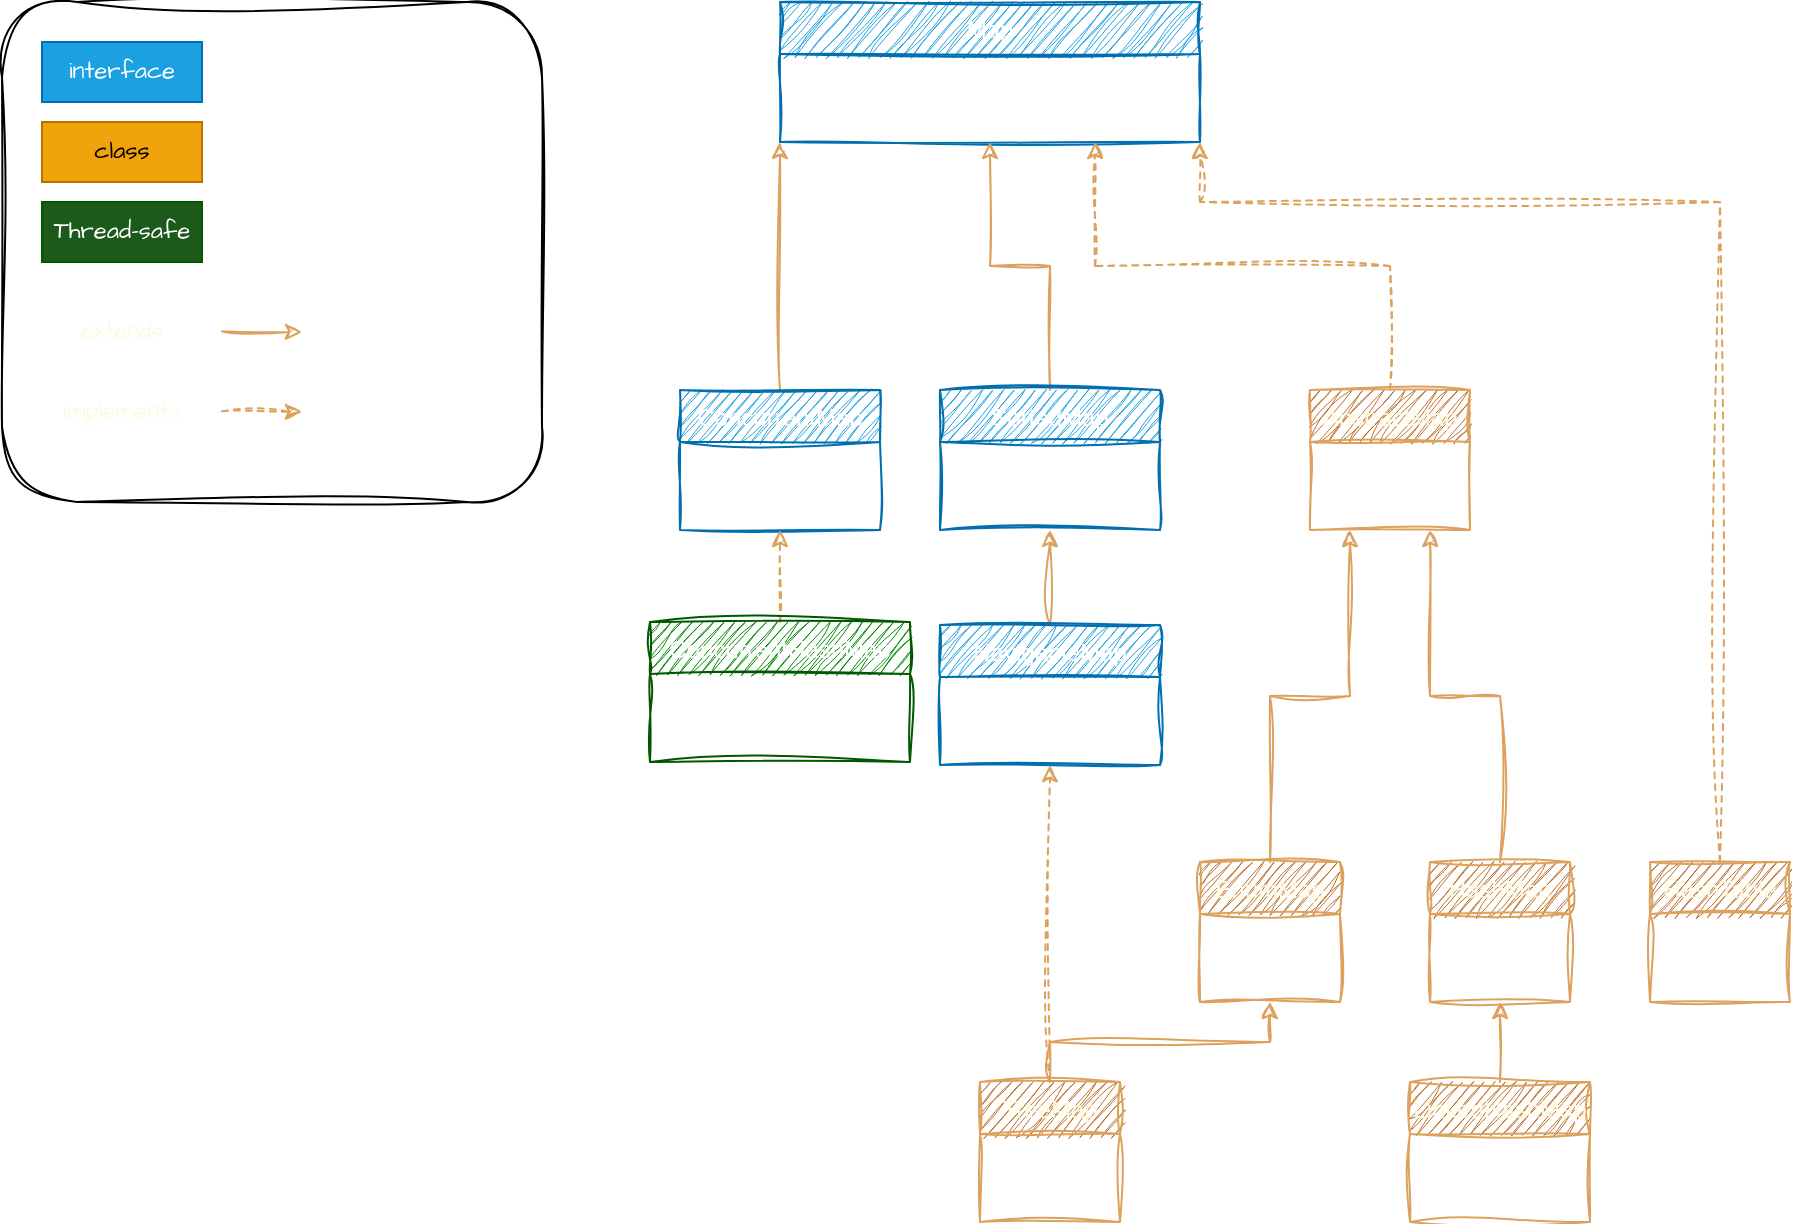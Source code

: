 <mxfile version="24.7.5">
  <diagram id="C5RBs43oDa-KdzZeNtuy" name="Page-1">
    <mxGraphModel dx="743" dy="562" grid="1" gridSize="10" guides="1" tooltips="1" connect="1" arrows="1" fold="1" page="1" pageScale="1" pageWidth="827" pageHeight="1169" math="0" shadow="0">
      <root>
        <mxCell id="WIyWlLk6GJQsqaUBKTNV-0" />
        <mxCell id="WIyWlLk6GJQsqaUBKTNV-1" parent="WIyWlLk6GJQsqaUBKTNV-0" />
        <mxCell id="A1g34iQjqWM-VdkJGTMB-85" style="edgeStyle=orthogonalEdgeStyle;rounded=0;sketch=1;hachureGap=4;jiggle=2;curveFitting=1;orthogonalLoop=1;jettySize=auto;html=1;strokeColor=#DDA15E;fontFamily=Architects Daughter;fontSource=https%3A%2F%2Ffonts.googleapis.com%2Fcss%3Ffamily%3DArchitects%2BDaughter;fontColor=#FEFAE0;fillColor=#BC6C25;entryX=0;entryY=1;entryDx=0;entryDy=0;" parent="WIyWlLk6GJQsqaUBKTNV-1" source="A1g34iQjqWM-VdkJGTMB-81" target="A1g34iQjqWM-VdkJGTMB-84" edge="1">
          <mxGeometry relative="1" as="geometry">
            <mxPoint x="445" y="180" as="targetPoint" />
          </mxGeometry>
        </mxCell>
        <mxCell id="A1g34iQjqWM-VdkJGTMB-81" value="ConcurrentMap" style="swimlane;fontStyle=0;align=center;verticalAlign=top;childLayout=stackLayout;horizontal=1;startSize=26;horizontalStack=0;resizeParent=1;resizeLast=0;collapsible=1;marginBottom=0;rounded=0;shadow=0;strokeWidth=1;sketch=1;curveFitting=1;jiggle=2;labelBackgroundColor=none;fillColor=#1ba1e2;strokeColor=#006EAF;fontColor=#ffffff;" parent="WIyWlLk6GJQsqaUBKTNV-1" vertex="1">
          <mxGeometry x="355" y="234" width="100" height="70" as="geometry">
            <mxRectangle x="340" y="380" width="170" height="26" as="alternateBounds" />
          </mxGeometry>
        </mxCell>
        <mxCell id="A1g34iQjqWM-VdkJGTMB-83" style="edgeStyle=orthogonalEdgeStyle;rounded=0;sketch=1;hachureGap=4;jiggle=2;curveFitting=1;orthogonalLoop=1;jettySize=auto;html=1;entryX=0.5;entryY=1;entryDx=0;entryDy=0;strokeColor=#DDA15E;fontFamily=Architects Daughter;fontSource=https%3A%2F%2Ffonts.googleapis.com%2Fcss%3Ffamily%3DArchitects%2BDaughter;fontColor=#FEFAE0;fillColor=#BC6C25;dashed=1;" parent="WIyWlLk6GJQsqaUBKTNV-1" source="A1g34iQjqWM-VdkJGTMB-82" target="A1g34iQjqWM-VdkJGTMB-81" edge="1">
          <mxGeometry relative="1" as="geometry" />
        </mxCell>
        <mxCell id="A1g34iQjqWM-VdkJGTMB-82" value="ConcurrentHashMap" style="swimlane;fontStyle=0;align=center;verticalAlign=top;childLayout=stackLayout;horizontal=1;startSize=26;horizontalStack=0;resizeParent=1;resizeLast=0;collapsible=1;marginBottom=0;rounded=0;shadow=0;strokeWidth=1;sketch=1;curveFitting=1;jiggle=2;labelBackgroundColor=none;fillColor=#008a00;strokeColor=#005700;fontColor=#ffffff;" parent="WIyWlLk6GJQsqaUBKTNV-1" vertex="1">
          <mxGeometry x="340" y="350" width="130" height="70" as="geometry">
            <mxRectangle x="340" y="380" width="170" height="26" as="alternateBounds" />
          </mxGeometry>
        </mxCell>
        <mxCell id="A1g34iQjqWM-VdkJGTMB-84" value="Map" style="swimlane;fontStyle=0;align=center;verticalAlign=top;childLayout=stackLayout;horizontal=1;startSize=26;horizontalStack=0;resizeParent=1;resizeLast=0;collapsible=1;marginBottom=0;rounded=0;shadow=0;strokeWidth=1;sketch=1;curveFitting=1;jiggle=2;labelBackgroundColor=none;fillColor=#1ba1e2;strokeColor=#006EAF;fontColor=#ffffff;" parent="WIyWlLk6GJQsqaUBKTNV-1" vertex="1">
          <mxGeometry x="405" y="40" width="210" height="70" as="geometry">
            <mxRectangle x="340" y="380" width="170" height="26" as="alternateBounds" />
          </mxGeometry>
        </mxCell>
        <mxCell id="A1g34iQjqWM-VdkJGTMB-87" style="edgeStyle=orthogonalEdgeStyle;rounded=0;sketch=1;hachureGap=4;jiggle=2;curveFitting=1;orthogonalLoop=1;jettySize=auto;html=1;entryX=0.5;entryY=1;entryDx=0;entryDy=0;strokeColor=#DDA15E;fontFamily=Architects Daughter;fontSource=https%3A%2F%2Ffonts.googleapis.com%2Fcss%3Ffamily%3DArchitects%2BDaughter;fontColor=#FEFAE0;fillColor=#BC6C25;" parent="WIyWlLk6GJQsqaUBKTNV-1" source="A1g34iQjqWM-VdkJGTMB-86" target="A1g34iQjqWM-VdkJGTMB-84" edge="1">
          <mxGeometry relative="1" as="geometry" />
        </mxCell>
        <mxCell id="A1g34iQjqWM-VdkJGTMB-86" value="SortedMap" style="swimlane;fontStyle=0;align=center;verticalAlign=top;childLayout=stackLayout;horizontal=1;startSize=26;horizontalStack=0;resizeParent=1;resizeLast=0;collapsible=1;marginBottom=0;rounded=0;shadow=0;strokeWidth=1;sketch=1;curveFitting=1;jiggle=2;labelBackgroundColor=none;fillColor=#1ba1e2;strokeColor=#006EAF;fontColor=#ffffff;" parent="WIyWlLk6GJQsqaUBKTNV-1" vertex="1">
          <mxGeometry x="485" y="234" width="110" height="70" as="geometry">
            <mxRectangle x="340" y="380" width="170" height="26" as="alternateBounds" />
          </mxGeometry>
        </mxCell>
        <mxCell id="A1g34iQjqWM-VdkJGTMB-92" style="edgeStyle=orthogonalEdgeStyle;rounded=0;sketch=1;hachureGap=4;jiggle=2;curveFitting=1;orthogonalLoop=1;jettySize=auto;html=1;entryX=0.5;entryY=1;entryDx=0;entryDy=0;strokeColor=#DDA15E;fontFamily=Architects Daughter;fontSource=https%3A%2F%2Ffonts.googleapis.com%2Fcss%3Ffamily%3DArchitects%2BDaughter;fontColor=#FEFAE0;fillColor=#BC6C25;" parent="WIyWlLk6GJQsqaUBKTNV-1" source="A1g34iQjqWM-VdkJGTMB-91" target="A1g34iQjqWM-VdkJGTMB-86" edge="1">
          <mxGeometry relative="1" as="geometry" />
        </mxCell>
        <mxCell id="A1g34iQjqWM-VdkJGTMB-91" value="NavigableMap" style="swimlane;fontStyle=0;align=center;verticalAlign=top;childLayout=stackLayout;horizontal=1;startSize=26;horizontalStack=0;resizeParent=1;resizeLast=0;collapsible=1;marginBottom=0;rounded=0;shadow=0;strokeWidth=1;sketch=1;curveFitting=1;jiggle=2;labelBackgroundColor=none;fillColor=#1ba1e2;strokeColor=#006EAF;fontColor=#ffffff;" parent="WIyWlLk6GJQsqaUBKTNV-1" vertex="1">
          <mxGeometry x="485" y="351.5" width="110" height="70" as="geometry">
            <mxRectangle x="340" y="380" width="170" height="26" as="alternateBounds" />
          </mxGeometry>
        </mxCell>
        <mxCell id="A1g34iQjqWM-VdkJGTMB-95" style="edgeStyle=orthogonalEdgeStyle;rounded=0;sketch=1;hachureGap=4;jiggle=2;curveFitting=1;orthogonalLoop=1;jettySize=auto;html=1;entryX=0.5;entryY=1;entryDx=0;entryDy=0;strokeColor=#DDA15E;fontFamily=Architects Daughter;fontSource=https%3A%2F%2Ffonts.googleapis.com%2Fcss%3Ffamily%3DArchitects%2BDaughter;fontColor=#FEFAE0;fillColor=#BC6C25;dashed=1;" parent="WIyWlLk6GJQsqaUBKTNV-1" source="A1g34iQjqWM-VdkJGTMB-93" target="A1g34iQjqWM-VdkJGTMB-91" edge="1">
          <mxGeometry relative="1" as="geometry" />
        </mxCell>
        <mxCell id="A1g34iQjqWM-VdkJGTMB-93" value="TreeMap" style="swimlane;fontStyle=0;align=center;verticalAlign=top;childLayout=stackLayout;horizontal=1;startSize=26;horizontalStack=0;resizeParent=1;resizeLast=0;collapsible=1;marginBottom=0;rounded=0;shadow=0;strokeWidth=1;sketch=1;curveFitting=1;jiggle=2;labelBackgroundColor=none;fillColor=#BC6C25;strokeColor=#DDA15E;fontColor=#FEFAE0;" parent="WIyWlLk6GJQsqaUBKTNV-1" vertex="1">
          <mxGeometry x="505" y="580" width="70" height="70" as="geometry">
            <mxRectangle x="130" y="380" width="160" height="26" as="alternateBounds" />
          </mxGeometry>
        </mxCell>
        <mxCell id="A1g34iQjqWM-VdkJGTMB-97" value="Thread-safe" style="text;html=1;align=center;verticalAlign=middle;whiteSpace=wrap;rounded=0;fontFamily=Architects Daughter;fontSource=https%3A%2F%2Ffonts.googleapis.com%2Fcss%3Ffamily%3DArchitects%2BDaughter;fontColor=#ffffff;fillColor=#1c5a1c;strokeColor=#005700;" parent="WIyWlLk6GJQsqaUBKTNV-1" vertex="1">
          <mxGeometry x="36" y="140" width="80" height="30" as="geometry" />
        </mxCell>
        <mxCell id="A1g34iQjqWM-VdkJGTMB-98" value="" style="rounded=1;whiteSpace=wrap;html=1;sketch=1;hachureGap=4;jiggle=2;curveFitting=1;fontFamily=Architects Daughter;fontSource=https%3A%2F%2Ffonts.googleapis.com%2Fcss%3Ffamily%3DArchitects%2BDaughter;fillColor=none;" parent="WIyWlLk6GJQsqaUBKTNV-1" vertex="1">
          <mxGeometry x="16" y="40" width="270" height="250" as="geometry" />
        </mxCell>
        <mxCell id="A1g34iQjqWM-VdkJGTMB-99" value="" style="endArrow=classic;html=1;rounded=0;sketch=1;hachureGap=4;jiggle=2;curveFitting=1;strokeColor=#DDA15E;fontFamily=Architects Daughter;fontSource=https%3A%2F%2Ffonts.googleapis.com%2Fcss%3Ffamily%3DArchitects%2BDaughter;fontColor=#FEFAE0;fillColor=#BC6C25;" parent="WIyWlLk6GJQsqaUBKTNV-1" edge="1">
          <mxGeometry width="50" height="50" relative="1" as="geometry">
            <mxPoint x="126" y="204.63" as="sourcePoint" />
            <mxPoint x="166" y="205" as="targetPoint" />
          </mxGeometry>
        </mxCell>
        <mxCell id="A1g34iQjqWM-VdkJGTMB-100" value="extends" style="text;html=1;align=center;verticalAlign=middle;whiteSpace=wrap;rounded=0;fontFamily=Architects Daughter;fontSource=https%3A%2F%2Ffonts.googleapis.com%2Fcss%3Ffamily%3DArchitects%2BDaughter;fontColor=#FEFAE0;" parent="WIyWlLk6GJQsqaUBKTNV-1" vertex="1">
          <mxGeometry x="46" y="190" width="60" height="30" as="geometry" />
        </mxCell>
        <mxCell id="A1g34iQjqWM-VdkJGTMB-101" value="" style="endArrow=classic;html=1;rounded=0;sketch=1;hachureGap=4;jiggle=2;curveFitting=1;strokeColor=#DDA15E;fontFamily=Architects Daughter;fontSource=https%3A%2F%2Ffonts.googleapis.com%2Fcss%3Ffamily%3DArchitects%2BDaughter;fontColor=#FEFAE0;fillColor=#BC6C25;dashed=1;" parent="WIyWlLk6GJQsqaUBKTNV-1" edge="1">
          <mxGeometry width="50" height="50" relative="1" as="geometry">
            <mxPoint x="126" y="244.63" as="sourcePoint" />
            <mxPoint x="166" y="245" as="targetPoint" />
          </mxGeometry>
        </mxCell>
        <mxCell id="A1g34iQjqWM-VdkJGTMB-102" value="implements" style="text;html=1;align=center;verticalAlign=middle;whiteSpace=wrap;rounded=0;fontFamily=Architects Daughter;fontSource=https%3A%2F%2Ffonts.googleapis.com%2Fcss%3Ffamily%3DArchitects%2BDaughter;fontColor=#FEFAE0;" parent="WIyWlLk6GJQsqaUBKTNV-1" vertex="1">
          <mxGeometry x="46" y="230" width="60" height="30" as="geometry" />
        </mxCell>
        <mxCell id="A1g34iQjqWM-VdkJGTMB-103" value="interface" style="text;html=1;align=center;verticalAlign=middle;whiteSpace=wrap;rounded=0;fontFamily=Architects Daughter;fontSource=https%3A%2F%2Ffonts.googleapis.com%2Fcss%3Ffamily%3DArchitects%2BDaughter;fontColor=#ffffff;fillColor=#1ba1e2;strokeColor=#006EAF;" parent="WIyWlLk6GJQsqaUBKTNV-1" vertex="1">
          <mxGeometry x="36" y="60" width="80" height="30" as="geometry" />
        </mxCell>
        <mxCell id="A1g34iQjqWM-VdkJGTMB-104" value="class" style="text;html=1;align=center;verticalAlign=middle;whiteSpace=wrap;rounded=0;fontFamily=Architects Daughter;fontSource=https%3A%2F%2Ffonts.googleapis.com%2Fcss%3Ffamily%3DArchitects%2BDaughter;fontColor=#000000;fillColor=#f0a30a;strokeColor=#BD7000;" parent="WIyWlLk6GJQsqaUBKTNV-1" vertex="1">
          <mxGeometry x="36" y="100" width="80" height="30" as="geometry" />
        </mxCell>
        <mxCell id="7ESnrGHW8ui7Qaidr_ef-0" value="AbstractMap" style="swimlane;fontStyle=0;align=center;verticalAlign=top;childLayout=stackLayout;horizontal=1;startSize=26;horizontalStack=0;resizeParent=1;resizeLast=0;collapsible=1;marginBottom=0;rounded=0;shadow=0;strokeWidth=1;sketch=1;curveFitting=1;jiggle=2;labelBackgroundColor=none;fillColor=#BC6C25;strokeColor=#DDA15E;fontColor=#FEFAE0;" parent="WIyWlLk6GJQsqaUBKTNV-1" vertex="1">
          <mxGeometry x="670" y="234" width="80" height="70" as="geometry">
            <mxRectangle x="130" y="380" width="160" height="26" as="alternateBounds" />
          </mxGeometry>
        </mxCell>
        <mxCell id="7ESnrGHW8ui7Qaidr_ef-3" style="edgeStyle=orthogonalEdgeStyle;rounded=0;sketch=1;hachureGap=4;jiggle=2;curveFitting=1;orthogonalLoop=1;jettySize=auto;html=1;entryX=0.75;entryY=1;entryDx=0;entryDy=0;strokeColor=#DDA15E;fontFamily=Architects Daughter;fontSource=https%3A%2F%2Ffonts.googleapis.com%2Fcss%3Ffamily%3DArchitects%2BDaughter;fontColor=#FEFAE0;fillColor=#BC6C25;exitX=0.5;exitY=0;exitDx=0;exitDy=0;dashed=1;" parent="WIyWlLk6GJQsqaUBKTNV-1" source="7ESnrGHW8ui7Qaidr_ef-0" target="A1g34iQjqWM-VdkJGTMB-84" edge="1">
          <mxGeometry relative="1" as="geometry">
            <mxPoint x="740" y="233.5" as="sourcePoint" />
            <mxPoint x="710" y="139.5" as="targetPoint" />
          </mxGeometry>
        </mxCell>
        <mxCell id="7ESnrGHW8ui7Qaidr_ef-4" value="EnumMap" style="swimlane;fontStyle=0;align=center;verticalAlign=top;childLayout=stackLayout;horizontal=1;startSize=26;horizontalStack=0;resizeParent=1;resizeLast=0;collapsible=1;marginBottom=0;rounded=0;shadow=0;strokeWidth=1;sketch=1;curveFitting=1;jiggle=2;labelBackgroundColor=none;fillColor=#BC6C25;strokeColor=#DDA15E;fontColor=#FEFAE0;" parent="WIyWlLk6GJQsqaUBKTNV-1" vertex="1">
          <mxGeometry x="615" y="470" width="70" height="70" as="geometry">
            <mxRectangle x="130" y="380" width="160" height="26" as="alternateBounds" />
          </mxGeometry>
        </mxCell>
        <mxCell id="7ESnrGHW8ui7Qaidr_ef-5" value="HashMap" style="swimlane;fontStyle=0;align=center;verticalAlign=top;childLayout=stackLayout;horizontal=1;startSize=26;horizontalStack=0;resizeParent=1;resizeLast=0;collapsible=1;marginBottom=0;rounded=0;shadow=0;strokeWidth=1;sketch=1;curveFitting=1;jiggle=2;labelBackgroundColor=none;fillColor=#BC6C25;strokeColor=#DDA15E;fontColor=#FEFAE0;" parent="WIyWlLk6GJQsqaUBKTNV-1" vertex="1">
          <mxGeometry x="730" y="470" width="70" height="70" as="geometry">
            <mxRectangle x="130" y="380" width="160" height="26" as="alternateBounds" />
          </mxGeometry>
        </mxCell>
        <mxCell id="7ESnrGHW8ui7Qaidr_ef-8" style="edgeStyle=orthogonalEdgeStyle;rounded=0;sketch=1;hachureGap=4;jiggle=2;curveFitting=1;orthogonalLoop=1;jettySize=auto;html=1;entryX=0.25;entryY=1;entryDx=0;entryDy=0;strokeColor=#DDA15E;fontFamily=Architects Daughter;fontSource=https%3A%2F%2Ffonts.googleapis.com%2Fcss%3Ffamily%3DArchitects%2BDaughter;fontColor=#FEFAE0;fillColor=#BC6C25;exitX=0.5;exitY=0;exitDx=0;exitDy=0;" parent="WIyWlLk6GJQsqaUBKTNV-1" source="7ESnrGHW8ui7Qaidr_ef-4" target="7ESnrGHW8ui7Qaidr_ef-0" edge="1">
          <mxGeometry relative="1" as="geometry">
            <mxPoint x="550" y="480" as="sourcePoint" />
            <mxPoint x="550" y="432" as="targetPoint" />
          </mxGeometry>
        </mxCell>
        <mxCell id="7ESnrGHW8ui7Qaidr_ef-10" style="edgeStyle=orthogonalEdgeStyle;rounded=0;sketch=1;hachureGap=4;jiggle=2;curveFitting=1;orthogonalLoop=1;jettySize=auto;html=1;entryX=0.75;entryY=1;entryDx=0;entryDy=0;strokeColor=#DDA15E;fontFamily=Architects Daughter;fontSource=https%3A%2F%2Ffonts.googleapis.com%2Fcss%3Ffamily%3DArchitects%2BDaughter;fontColor=#FEFAE0;fillColor=#BC6C25;exitX=0.5;exitY=0;exitDx=0;exitDy=0;" parent="WIyWlLk6GJQsqaUBKTNV-1" source="7ESnrGHW8ui7Qaidr_ef-5" target="7ESnrGHW8ui7Qaidr_ef-0" edge="1">
          <mxGeometry relative="1" as="geometry">
            <mxPoint x="560" y="490" as="sourcePoint" />
            <mxPoint x="560" y="442" as="targetPoint" />
          </mxGeometry>
        </mxCell>
        <mxCell id="OXtRje-EXcxy0yyBctR3-0" value="HashTable" style="swimlane;fontStyle=0;align=center;verticalAlign=top;childLayout=stackLayout;horizontal=1;startSize=26;horizontalStack=0;resizeParent=1;resizeLast=0;collapsible=1;marginBottom=0;rounded=0;shadow=0;strokeWidth=1;sketch=1;curveFitting=1;jiggle=2;labelBackgroundColor=none;fillColor=#BC6C25;strokeColor=#DDA15E;fontColor=#FEFAE0;" parent="WIyWlLk6GJQsqaUBKTNV-1" vertex="1">
          <mxGeometry x="840" y="470" width="70" height="70" as="geometry">
            <mxRectangle x="130" y="380" width="160" height="26" as="alternateBounds" />
          </mxGeometry>
        </mxCell>
        <mxCell id="OXtRje-EXcxy0yyBctR3-2" style="edgeStyle=orthogonalEdgeStyle;rounded=0;sketch=1;hachureGap=4;jiggle=2;curveFitting=1;orthogonalLoop=1;jettySize=auto;html=1;entryX=1;entryY=1;entryDx=0;entryDy=0;strokeColor=#DDA15E;fontFamily=Architects Daughter;fontSource=https%3A%2F%2Ffonts.googleapis.com%2Fcss%3Ffamily%3DArchitects%2BDaughter;fontColor=#FEFAE0;fillColor=#BC6C25;exitX=0.5;exitY=0;exitDx=0;exitDy=0;dashed=1;" parent="WIyWlLk6GJQsqaUBKTNV-1" source="OXtRje-EXcxy0yyBctR3-0" target="A1g34iQjqWM-VdkJGTMB-84" edge="1">
          <mxGeometry relative="1" as="geometry">
            <mxPoint x="1147" y="194" as="sourcePoint" />
            <mxPoint x="1000" y="100" as="targetPoint" />
            <Array as="points">
              <mxPoint x="875" y="140" />
            </Array>
          </mxGeometry>
        </mxCell>
        <mxCell id="Q2iI1RsydG8TEfPgUBRe-0" value="LinkedHashMap" style="swimlane;fontStyle=0;align=center;verticalAlign=top;childLayout=stackLayout;horizontal=1;startSize=26;horizontalStack=0;resizeParent=1;resizeLast=0;collapsible=1;marginBottom=0;rounded=0;shadow=0;strokeWidth=1;sketch=1;curveFitting=1;jiggle=2;labelBackgroundColor=none;fillColor=#BC6C25;strokeColor=#DDA15E;fontColor=#FEFAE0;" vertex="1" parent="WIyWlLk6GJQsqaUBKTNV-1">
          <mxGeometry x="720" y="580" width="90" height="70" as="geometry">
            <mxRectangle x="130" y="380" width="160" height="26" as="alternateBounds" />
          </mxGeometry>
        </mxCell>
        <mxCell id="Q2iI1RsydG8TEfPgUBRe-2" style="edgeStyle=orthogonalEdgeStyle;rounded=0;sketch=1;hachureGap=4;jiggle=2;curveFitting=1;orthogonalLoop=1;jettySize=auto;html=1;entryX=0.5;entryY=1;entryDx=0;entryDy=0;strokeColor=#DDA15E;fontFamily=Architects Daughter;fontSource=https%3A%2F%2Ffonts.googleapis.com%2Fcss%3Ffamily%3DArchitects%2BDaughter;fontColor=#FEFAE0;fillColor=#BC6C25;exitX=0.5;exitY=0;exitDx=0;exitDy=0;" edge="1" parent="WIyWlLk6GJQsqaUBKTNV-1" source="Q2iI1RsydG8TEfPgUBRe-0" target="7ESnrGHW8ui7Qaidr_ef-5">
          <mxGeometry relative="1" as="geometry">
            <mxPoint x="550" y="362" as="sourcePoint" />
            <mxPoint x="550" y="314" as="targetPoint" />
          </mxGeometry>
        </mxCell>
        <mxCell id="Q2iI1RsydG8TEfPgUBRe-4" style="edgeStyle=orthogonalEdgeStyle;rounded=0;sketch=1;hachureGap=4;jiggle=2;curveFitting=1;orthogonalLoop=1;jettySize=auto;html=1;entryX=0.5;entryY=1;entryDx=0;entryDy=0;strokeColor=#DDA15E;fontFamily=Architects Daughter;fontSource=https%3A%2F%2Ffonts.googleapis.com%2Fcss%3Ffamily%3DArchitects%2BDaughter;fontColor=#FEFAE0;fillColor=#BC6C25;exitX=0.5;exitY=0;exitDx=0;exitDy=0;" edge="1" parent="WIyWlLk6GJQsqaUBKTNV-1" source="A1g34iQjqWM-VdkJGTMB-93" target="7ESnrGHW8ui7Qaidr_ef-4">
          <mxGeometry relative="1" as="geometry">
            <mxPoint x="660" y="480" as="sourcePoint" />
            <mxPoint x="700" y="314" as="targetPoint" />
          </mxGeometry>
        </mxCell>
      </root>
    </mxGraphModel>
  </diagram>
</mxfile>

